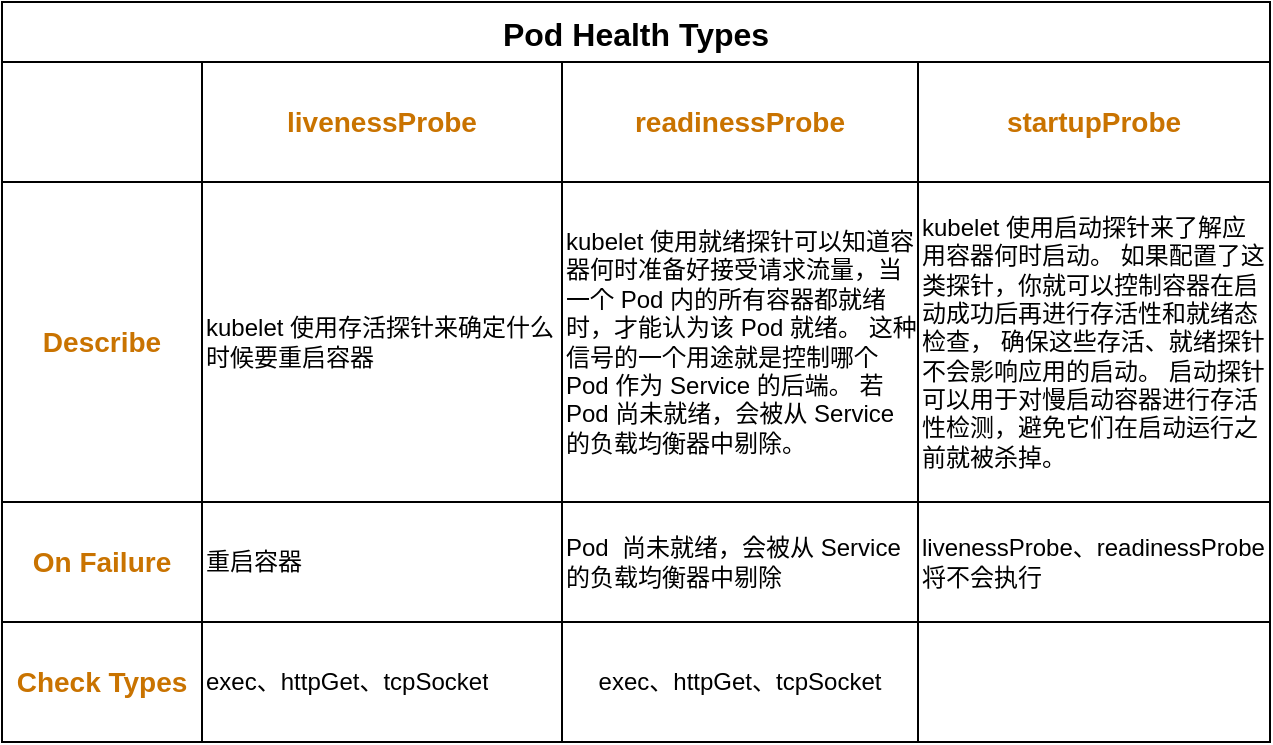 <mxfile version="15.8.7" type="device"><diagram id="e28GW4feOPZNlG3YsH9y" name="第 1 页"><mxGraphModel dx="1038" dy="649" grid="1" gridSize="10" guides="1" tooltips="1" connect="1" arrows="1" fold="1" page="1" pageScale="1" pageWidth="827" pageHeight="1169" math="0" shadow="0"><root><mxCell id="0"/><mxCell id="1" parent="0"/><mxCell id="P9VmErkDgNnAL-RmlhDL-27" value="Pod Health Types" style="shape=table;startSize=30;container=1;collapsible=0;childLayout=tableLayout;fontStyle=1;align=center;pointerEvents=1;fontSize=16;" parent="1" vertex="1"><mxGeometry x="80" y="220" width="634" height="370" as="geometry"/></mxCell><mxCell id="P9VmErkDgNnAL-RmlhDL-28" value="" style="shape=partialRectangle;html=1;whiteSpace=wrap;collapsible=0;dropTarget=0;pointerEvents=0;fillColor=none;top=0;left=0;bottom=0;right=0;points=[[0,0.5],[1,0.5]];portConstraint=eastwest;" parent="P9VmErkDgNnAL-RmlhDL-27" vertex="1"><mxGeometry y="30" width="634" height="60" as="geometry"/></mxCell><mxCell id="P9VmErkDgNnAL-RmlhDL-29" value="" style="shape=partialRectangle;html=1;whiteSpace=wrap;connectable=0;fillColor=none;top=0;left=0;bottom=0;right=0;overflow=hidden;pointerEvents=1;flipH=1;" parent="P9VmErkDgNnAL-RmlhDL-28" vertex="1"><mxGeometry width="100" height="60" as="geometry"><mxRectangle width="100" height="60" as="alternateBounds"/></mxGeometry></mxCell><mxCell id="P9VmErkDgNnAL-RmlhDL-30" value="&lt;span style=&quot;color: rgb(201, 115, 0); font-size: 14px; font-weight: 700; background-color: rgb(255, 255, 255);&quot;&gt;livenessProbe&lt;/span&gt;" style="shape=partialRectangle;html=1;whiteSpace=wrap;connectable=0;fillColor=none;top=0;left=0;bottom=0;right=0;overflow=hidden;pointerEvents=1;align=center;" parent="P9VmErkDgNnAL-RmlhDL-28" vertex="1"><mxGeometry x="100" width="180" height="60" as="geometry"><mxRectangle width="180" height="60" as="alternateBounds"/></mxGeometry></mxCell><mxCell id="P9VmErkDgNnAL-RmlhDL-31" value="&lt;span style=&quot;color: rgb(201 , 115 , 0) ; font-family: , &amp;#34;menlo&amp;#34; , &amp;#34;monaco&amp;#34; , &amp;#34;consolas&amp;#34; , &amp;#34;liberation mono&amp;#34; , &amp;#34;courier new&amp;#34; , monospace ; font-size: 14px ; font-weight: 700 ; text-align: left ; background-color: rgb(255 , 255 , 255)&quot;&gt;readinessProbe&lt;/span&gt;" style="shape=partialRectangle;html=1;whiteSpace=wrap;connectable=0;fillColor=none;top=0;left=0;bottom=0;right=0;overflow=hidden;pointerEvents=1;" parent="P9VmErkDgNnAL-RmlhDL-28" vertex="1"><mxGeometry x="280" width="178" height="60" as="geometry"><mxRectangle width="178" height="60" as="alternateBounds"/></mxGeometry></mxCell><mxCell id="P9VmErkDgNnAL-RmlhDL-57" value="&lt;span style=&quot;color: rgb(201 , 115 , 0) ; font-family: , &amp;#34;menlo&amp;#34; , &amp;#34;monaco&amp;#34; , &amp;#34;consolas&amp;#34; , &amp;#34;liberation mono&amp;#34; , &amp;#34;courier new&amp;#34; , monospace ; font-size: 14px ; font-weight: 700 ; text-align: left ; background-color: rgb(255 , 255 , 255)&quot;&gt;startupProbe&lt;/span&gt;" style="shape=partialRectangle;html=1;whiteSpace=wrap;connectable=0;fillColor=none;top=0;left=0;bottom=0;right=0;overflow=hidden;pointerEvents=1;" parent="P9VmErkDgNnAL-RmlhDL-28" vertex="1"><mxGeometry x="458" width="176" height="60" as="geometry"><mxRectangle width="176" height="60" as="alternateBounds"/></mxGeometry></mxCell><mxCell id="P9VmErkDgNnAL-RmlhDL-60" style="shape=partialRectangle;html=1;whiteSpace=wrap;collapsible=0;dropTarget=0;pointerEvents=0;fillColor=none;top=0;left=0;bottom=0;right=0;points=[[0,0.5],[1,0.5]];portConstraint=eastwest;" parent="P9VmErkDgNnAL-RmlhDL-27" vertex="1"><mxGeometry y="90" width="634" height="160" as="geometry"/></mxCell><mxCell id="P9VmErkDgNnAL-RmlhDL-61" value="&lt;b&gt;Describe&lt;/b&gt;" style="shape=partialRectangle;html=1;whiteSpace=wrap;connectable=0;fillColor=none;top=0;left=0;bottom=0;right=0;overflow=hidden;pointerEvents=1;fontSize=14;fontColor=#C97300;" parent="P9VmErkDgNnAL-RmlhDL-60" vertex="1"><mxGeometry width="100" height="160" as="geometry"><mxRectangle width="100" height="160" as="alternateBounds"/></mxGeometry></mxCell><mxCell id="P9VmErkDgNnAL-RmlhDL-62" value="kubelet 使用存活探针来确定什么时候要重启容器" style="shape=partialRectangle;html=1;whiteSpace=wrap;connectable=0;fillColor=none;top=0;left=0;bottom=0;right=0;overflow=hidden;pointerEvents=1;align=left;" parent="P9VmErkDgNnAL-RmlhDL-60" vertex="1"><mxGeometry x="100" width="180" height="160" as="geometry"><mxRectangle width="180" height="160" as="alternateBounds"/></mxGeometry></mxCell><mxCell id="P9VmErkDgNnAL-RmlhDL-63" value="kubelet 使用就绪探针可以知道容器何时准备好接受请求流量，当一个 Pod 内的所有容器都就绪时，才能认为该 Pod 就绪。 这种信号的一个用途就是控制哪个 Pod 作为 Service 的后端。 若 Pod 尚未就绪，会被从 Service 的负载均衡器中剔除。" style="shape=partialRectangle;html=1;whiteSpace=wrap;connectable=0;fillColor=none;top=0;left=0;bottom=0;right=0;overflow=hidden;pointerEvents=1;align=left;" parent="P9VmErkDgNnAL-RmlhDL-60" vertex="1"><mxGeometry x="280" width="178" height="160" as="geometry"><mxRectangle width="178" height="160" as="alternateBounds"/></mxGeometry></mxCell><mxCell id="P9VmErkDgNnAL-RmlhDL-64" value="kubelet 使用启动探针来了解应用容器何时启动。 如果配置了这类探针，你就可以控制容器在启动成功后再进行存活性和就绪态检查， 确保这些存活、就绪探针不会影响应用的启动。 启动探针可以用于对慢启动容器进行存活性检测，避免它们在启动运行之前就被杀掉。" style="shape=partialRectangle;html=1;whiteSpace=wrap;connectable=0;fillColor=none;top=0;left=0;bottom=0;right=0;overflow=hidden;pointerEvents=1;align=left;" parent="P9VmErkDgNnAL-RmlhDL-60" vertex="1"><mxGeometry x="458" width="176" height="160" as="geometry"><mxRectangle width="176" height="160" as="alternateBounds"/></mxGeometry></mxCell><mxCell id="P9VmErkDgNnAL-RmlhDL-32" value="" style="shape=partialRectangle;html=1;whiteSpace=wrap;collapsible=0;dropTarget=0;pointerEvents=0;fillColor=none;top=0;left=0;bottom=0;right=0;points=[[0,0.5],[1,0.5]];portConstraint=eastwest;" parent="P9VmErkDgNnAL-RmlhDL-27" vertex="1"><mxGeometry y="250" width="634" height="60" as="geometry"/></mxCell><mxCell id="P9VmErkDgNnAL-RmlhDL-33" value="&lt;font style=&quot;font-size: 14px&quot;&gt;&lt;b&gt;On Failure&lt;/b&gt;&lt;/font&gt;" style="shape=partialRectangle;html=1;whiteSpace=wrap;connectable=0;fillColor=none;top=0;left=0;bottom=0;right=0;overflow=hidden;pointerEvents=1;fontColor=#C97300;" parent="P9VmErkDgNnAL-RmlhDL-32" vertex="1"><mxGeometry width="100" height="60" as="geometry"><mxRectangle width="100" height="60" as="alternateBounds"/></mxGeometry></mxCell><mxCell id="P9VmErkDgNnAL-RmlhDL-34" value="重启容器" style="shape=partialRectangle;html=1;whiteSpace=wrap;connectable=0;fillColor=none;top=0;left=0;bottom=0;right=0;overflow=hidden;pointerEvents=1;align=left;" parent="P9VmErkDgNnAL-RmlhDL-32" vertex="1"><mxGeometry x="100" width="180" height="60" as="geometry"><mxRectangle width="180" height="60" as="alternateBounds"/></mxGeometry></mxCell><mxCell id="P9VmErkDgNnAL-RmlhDL-35" value="Pod&amp;nbsp; 尚未就绪，会被从 Service 的负载均衡器中剔除" style="shape=partialRectangle;html=1;whiteSpace=wrap;connectable=0;fillColor=none;top=0;left=0;bottom=0;right=0;overflow=hidden;pointerEvents=1;align=left;" parent="P9VmErkDgNnAL-RmlhDL-32" vertex="1"><mxGeometry x="280" width="178" height="60" as="geometry"><mxRectangle width="178" height="60" as="alternateBounds"/></mxGeometry></mxCell><mxCell id="P9VmErkDgNnAL-RmlhDL-58" value="livenessProbe、readinessProbe将不会执行" style="shape=partialRectangle;html=1;whiteSpace=wrap;connectable=0;fillColor=none;top=0;left=0;bottom=0;right=0;overflow=hidden;pointerEvents=1;align=left;" parent="P9VmErkDgNnAL-RmlhDL-32" vertex="1"><mxGeometry x="458" width="176" height="60" as="geometry"><mxRectangle width="176" height="60" as="alternateBounds"/></mxGeometry></mxCell><mxCell id="P9VmErkDgNnAL-RmlhDL-36" value="" style="shape=partialRectangle;html=1;whiteSpace=wrap;collapsible=0;dropTarget=0;pointerEvents=0;fillColor=none;top=0;left=0;bottom=0;right=0;points=[[0,0.5],[1,0.5]];portConstraint=eastwest;" parent="P9VmErkDgNnAL-RmlhDL-27" vertex="1"><mxGeometry y="310" width="634" height="60" as="geometry"/></mxCell><mxCell id="P9VmErkDgNnAL-RmlhDL-37" value="Check Types" style="shape=partialRectangle;html=1;whiteSpace=wrap;connectable=0;fillColor=none;top=0;left=0;bottom=0;right=0;overflow=hidden;pointerEvents=1;fontColor=#C97300;fontSize=14;fontStyle=1" parent="P9VmErkDgNnAL-RmlhDL-36" vertex="1"><mxGeometry width="100" height="60" as="geometry"><mxRectangle width="100" height="60" as="alternateBounds"/></mxGeometry></mxCell><mxCell id="P9VmErkDgNnAL-RmlhDL-38" value="exec、httpGet、tcpSocket" style="shape=partialRectangle;html=1;whiteSpace=wrap;connectable=0;fillColor=none;top=0;left=0;bottom=0;right=0;overflow=hidden;pointerEvents=1;align=left;" parent="P9VmErkDgNnAL-RmlhDL-36" vertex="1"><mxGeometry x="100" width="180" height="60" as="geometry"><mxRectangle width="180" height="60" as="alternateBounds"/></mxGeometry></mxCell><mxCell id="P9VmErkDgNnAL-RmlhDL-39" value="exec、httpGet、tcpSocket" style="shape=partialRectangle;html=1;whiteSpace=wrap;connectable=0;fillColor=none;top=0;left=0;bottom=0;right=0;overflow=hidden;pointerEvents=1;" parent="P9VmErkDgNnAL-RmlhDL-36" vertex="1"><mxGeometry x="280" width="178" height="60" as="geometry"><mxRectangle width="178" height="60" as="alternateBounds"/></mxGeometry></mxCell><mxCell id="P9VmErkDgNnAL-RmlhDL-59" style="shape=partialRectangle;html=1;whiteSpace=wrap;connectable=0;fillColor=none;top=0;left=0;bottom=0;right=0;overflow=hidden;pointerEvents=1;align=left;" parent="P9VmErkDgNnAL-RmlhDL-36" vertex="1"><mxGeometry x="458" width="176" height="60" as="geometry"><mxRectangle width="176" height="60" as="alternateBounds"/></mxGeometry></mxCell></root></mxGraphModel></diagram></mxfile>